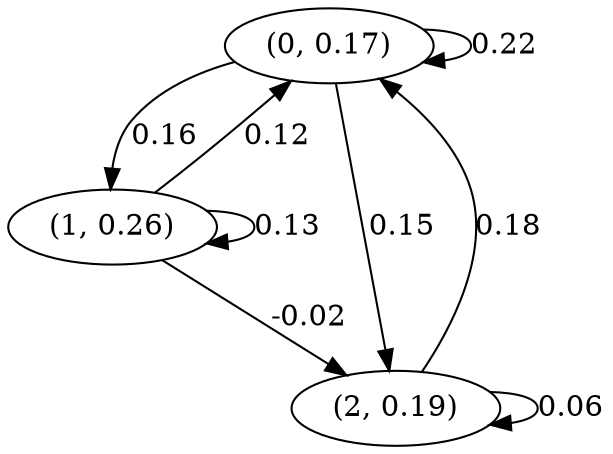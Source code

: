 digraph {
    0 [ label = "(0, 0.17)" ]
    1 [ label = "(1, 0.26)" ]
    2 [ label = "(2, 0.19)" ]
    0 -> 0 [ label = "0.22" ]
    1 -> 1 [ label = "0.13" ]
    2 -> 2 [ label = "0.06" ]
    1 -> 0 [ label = "0.12" ]
    2 -> 0 [ label = "0.18" ]
    0 -> 1 [ label = "0.16" ]
    0 -> 2 [ label = "0.15" ]
    1 -> 2 [ label = "-0.02" ]
}

